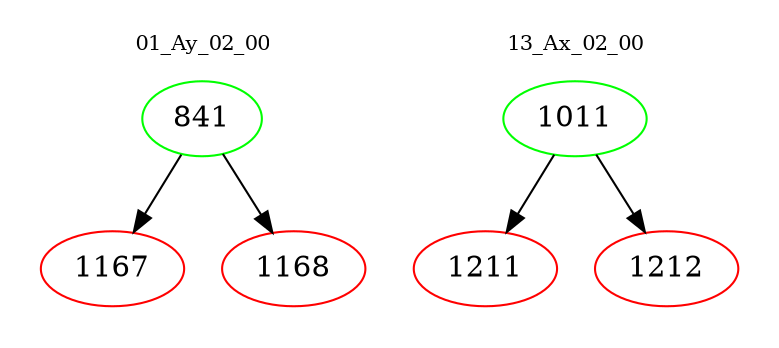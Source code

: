 digraph{
subgraph cluster_0 {
color = white
label = "01_Ay_02_00";
fontsize=10;
T0_841 [label="841", color="green"]
T0_841 -> T0_1167 [color="black"]
T0_1167 [label="1167", color="red"]
T0_841 -> T0_1168 [color="black"]
T0_1168 [label="1168", color="red"]
}
subgraph cluster_1 {
color = white
label = "13_Ax_02_00";
fontsize=10;
T1_1011 [label="1011", color="green"]
T1_1011 -> T1_1211 [color="black"]
T1_1211 [label="1211", color="red"]
T1_1011 -> T1_1212 [color="black"]
T1_1212 [label="1212", color="red"]
}
}
